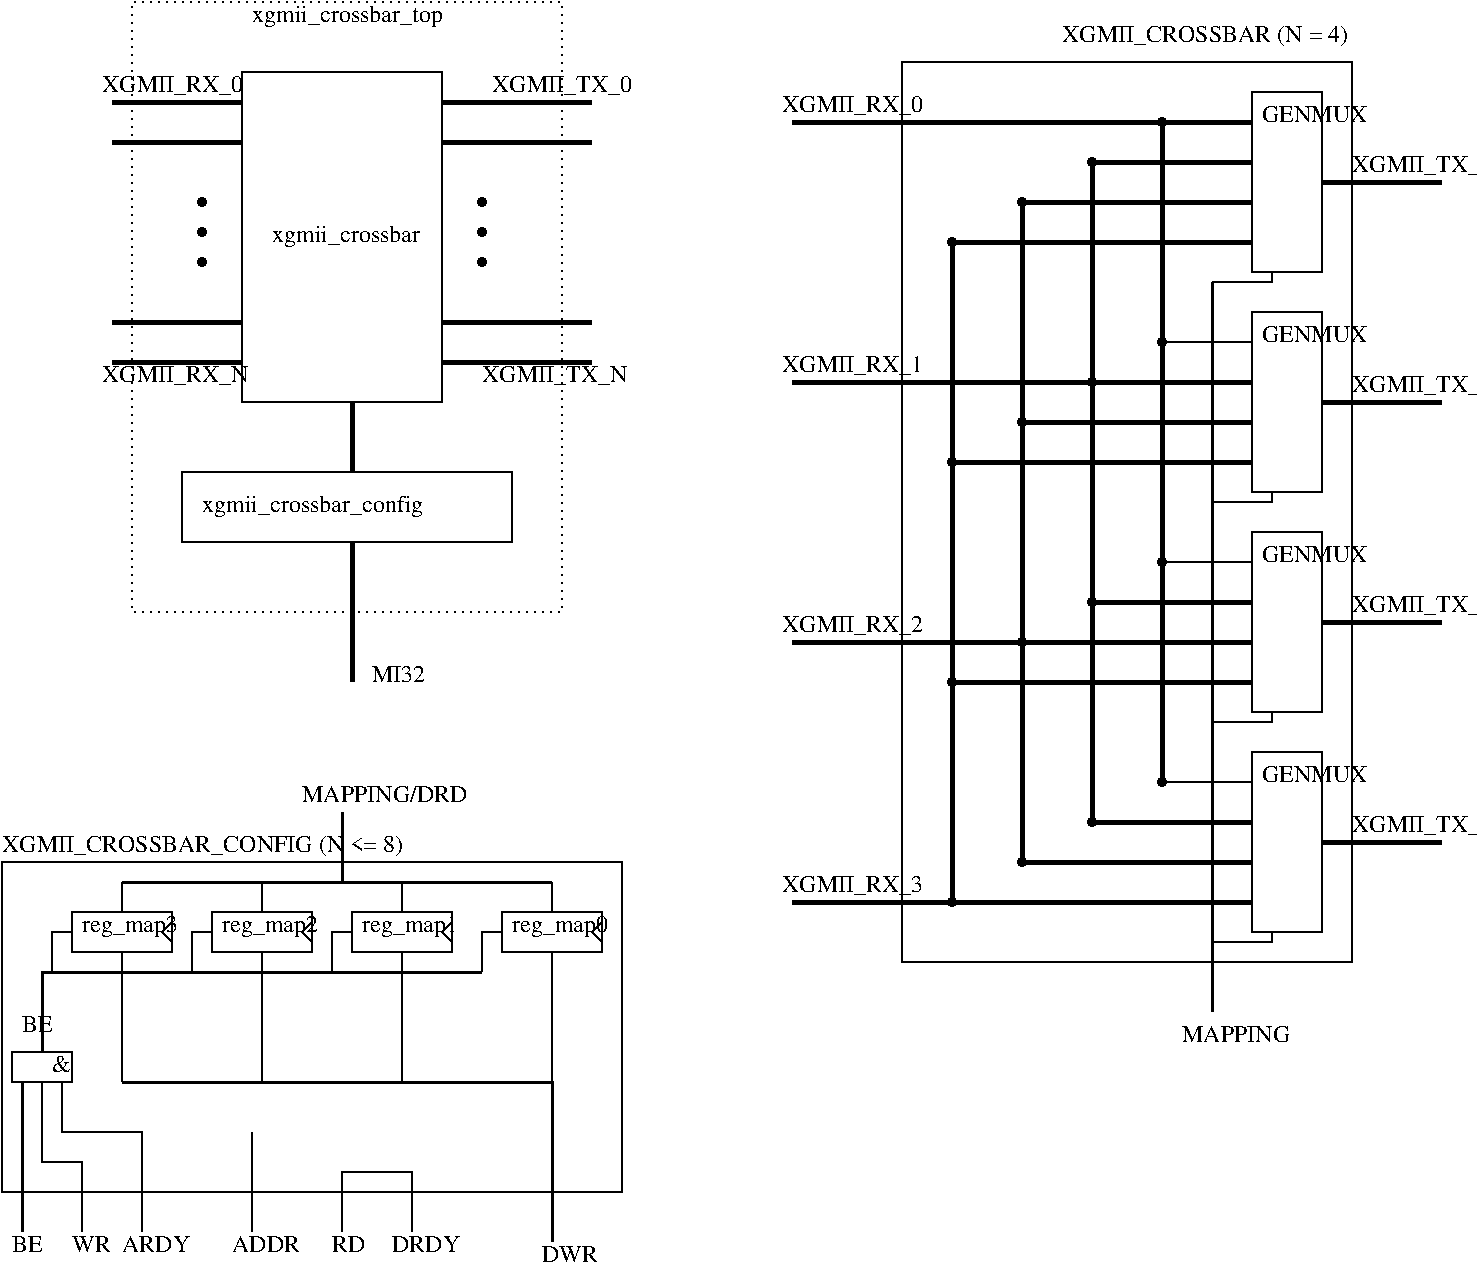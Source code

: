 #FIG 3.2
Landscape
Center
Inches
Letter  
100.00
Single
-2
1200 2
0 32 #e2e2ee
0 33 #94949a
0 34 #dbdbdb
0 35 #a1a1b7
0 36 #9c0000
0 37 #ededed
0 38 #e0e0e0
0 39 #86acff
0 40 #7070ff
0 41 #c2c2c2
0 42 #6e6e6e
0 43 #444444
0 44 #8e8f8e
0 45 #717171
0 46 #aeaeae
0 47 #333333
0 48 #949395
0 49 #747075
0 50 #555555
0 51 #b3b3b3
0 52 #c3c3c3
0 53 #6d6d6d
0 54 #454545
0 55 #8e8e8e
0 56 #cccccc
0 57 #c9c9c9
0 58 #dfd8df
0 59 #f7f3f7
0 60 #636363
0 61 #cdcdcd
0 62 #6c6c6c
6 7875 7200 8025 7350
1 3 0 1 0 0 51 0 20 0.000 1 0.0000 7950 7275 30 30 7950 7275 7980 7275
-6
6 7875 2250 8025 2400
1 3 0 1 0 0 51 0 20 0.000 1 0.0000 7950 2325 30 30 7950 2325 7980 2325
-6
6 7875 3900 8025 4050
1 3 0 1 0 0 51 0 20 0.000 1 0.0000 7950 3975 30 30 7950 3975 7980 3975
-6
6 7875 5550 8025 5700
1 3 0 1 0 0 51 0 20 0.000 1 0.0000 7950 5625 30 30 7950 5625 7980 5625
-6
6 8400 1950 8550 2100
1 3 0 1 0 0 51 0 20 0.000 1 0.0000 8475 2025 30 30 8475 2025 8505 2025
-6
6 8400 3600 8550 3750
1 3 0 1 0 0 51 0 20 0.000 1 0.0000 8475 3675 30 30 8475 3675 8505 3675
-6
6 8400 5250 8550 5400
1 3 0 1 0 0 51 0 20 0.000 1 0.0000 8475 5325 30 30 8475 5325 8505 5325
-6
6 8400 6900 8550 7050
1 3 0 1 0 0 51 0 20 0.000 1 0.0000 8475 6975 30 30 8475 6975 8505 6975
-6
6 8925 1650 9075 1800
1 3 0 1 0 0 51 0 20 0.000 1 0.0000 9000 1725 30 30 9000 1725 9030 1725
-6
6 8925 3300 9075 3450
1 3 0 1 0 0 51 0 20 0.000 1 0.0000 9000 3375 30 30 9000 3375 9030 3375
-6
6 8925 4950 9075 5100
1 3 0 1 0 0 51 0 20 0.000 1 0.0000 9000 5025 30 30 9000 5025 9030 5025
-6
6 8925 6600 9075 6750
1 3 0 1 0 0 51 0 20 0.000 1 0.0000 9000 6675 30 30 9000 6675 9030 6675
-6
6 9450 1350 9600 1500
1 3 0 1 0 0 51 0 20 0.000 1 0.0000 9525 1425 30 30 9525 1425 9555 1425
-6
6 9450 3000 9600 3150
1 3 0 1 0 0 51 0 20 0.000 1 0.0000 9525 3075 30 30 9525 3075 9555 3075
-6
6 9450 4650 9600 4800
1 3 0 1 0 0 51 0 20 0.000 1 0.0000 9525 4725 30 30 9525 4725 9555 4725
-6
6 9450 6300 9600 6450
1 3 0 1 0 0 51 0 20 0.000 1 0.0000 9525 6375 30 30 9525 6375 9555 6375
-6
6 2250 1950 2400 2550
6 2250 2175 2400 2325
1 3 0 1 0 0 51 0 20 0.000 1 0.0000 2325 2250 30 30 2325 2250 2355 2250
-6
6 2250 1950 2400 2100
1 3 0 1 0 0 51 0 20 0.000 1 0.0000 2325 2025 30 30 2325 2025 2355 2025
-6
6 2250 2400 2400 2550
1 3 0 1 0 0 51 0 20 0.000 1 0.0000 2325 2475 30 30 2325 2475 2355 2475
-6
-6
6 4350 1950 4500 2550
6 4350 2175 4500 2325
1 3 0 1 0 0 51 0 20 0.000 1 0.0000 4425 2250 30 30 4425 2250 4455 2250
-6
6 4350 1950 4500 2100
1 3 0 1 0 0 51 0 20 0.000 1 0.0000 4425 2025 30 30 4425 2025 4455 2025
-6
6 4350 2400 4500 2550
1 3 0 1 0 0 51 0 20 0.000 1 0.0000 4425 2475 30 30 4425 2475 4455 2475
-6
-6
6 4575 7350 5325 7650
2 2 0 1 0 7 50 -1 -1 3.000 0 0 -1 0 0 5
	 4575 7350 5325 7350 5325 7650 4575 7650 4575 7350
2 1 0 1 0 7 50 -1 -1 3.000 0 0 -1 0 0 3
	 5325 7425 5250 7500 5325 7575
-6
6 3450 7350 4200 7650
2 2 0 1 0 7 50 -1 -1 3.000 0 0 -1 0 0 5
	 3450 7350 4200 7350 4200 7650 3450 7650 3450 7350
2 1 0 1 0 7 50 -1 -1 3.000 0 0 -1 0 0 3
	 4200 7425 4125 7500 4200 7575
-6
6 2400 7350 3150 7650
2 2 0 1 0 7 50 -1 -1 3.000 0 0 -1 0 0 5
	 2400 7350 3150 7350 3150 7650 2400 7650 2400 7350
2 1 0 1 0 7 50 -1 -1 3.000 0 0 -1 0 0 3
	 3150 7425 3075 7500 3150 7575
-6
6 1350 7350 2100 7650
2 2 0 1 0 7 50 -1 -1 3.000 0 0 -1 0 0 5
	 1350 7350 2100 7350 2100 7650 1350 7650 1350 7350
2 1 0 1 0 7 50 -1 -1 3.000 0 0 -1 0 0 3
	 2100 7425 2025 7500 2100 7575
-6
2 2 0 1 0 7 50 -1 -1 0.000 0 0 -1 0 0 5
	 2175 4050 4650 4050 4650 4575 2175 4575 2175 4050
2 1 0 3 0 7 50 -1 -1 0.000 0 0 7 0 0 2
	 3450 4575 3450 5625
2 1 0 3 0 7 50 -1 -1 0.000 0 0 7 0 0 2
	 3450 4050 3450 3525
2 1 0 3 0 7 50 -1 -1 0.000 0 0 7 0 0 2
	 4125 1275 5250 1275
2 1 0 3 0 7 50 -1 -1 0.000 0 0 7 0 0 2
	 4125 2925 5250 2925
2 1 0 3 0 7 50 -1 -1 0.000 0 0 7 0 0 2
	 4125 3225 5250 3225
2 1 0 3 0 7 50 -1 -1 0.000 0 0 7 0 0 2
	 1650 1275 2625 1275
2 1 0 3 0 7 50 -1 -1 0.000 0 0 7 0 0 2
	 1650 1575 2625 1575
2 1 0 3 0 7 50 -1 -1 0.000 0 0 7 0 0 2
	 1650 2925 2625 2925
2 1 0 3 0 7 50 -1 -1 0.000 0 0 7 0 0 2
	 1650 3225 2625 3225
2 2 0 1 0 7 50 -1 -1 0.000 0 0 7 0 0 5
	 7575 975 10950 975 10950 7725 7575 7725 7575 975
2 1 0 1 0 7 50 -1 -1 0.000 0 0 -1 0 0 2
	 10200 6375 9525 6375
2 1 0 1 0 7 50 -1 -1 0.000 0 0 -1 0 0 2
	 10200 4725 9525 4725
2 1 0 1 0 7 50 -1 -1 0.000 0 0 -1 0 0 2
	 10200 3075 9525 3075
2 1 0 1 0 7 50 -1 -1 0.000 0 0 -1 0 0 3
	 10350 4200 10350 4275 9900 4275
2 1 0 1 0 7 50 -1 -1 0.000 0 0 -1 0 0 3
	 10350 5850 10350 5925 9900 5925
2 1 0 1 0 7 50 -1 -1 0.000 0 0 -1 0 0 3
	 10350 7500 10350 7575 9900 7575
2 1 0 3 0 7 50 -1 -1 0.000 0 0 7 0 0 2
	 10200 1425 6750 1425
2 1 0 3 0 7 50 -1 -1 0.000 0 0 7 0 0 2
	 10200 3375 6750 3375
2 1 0 3 0 7 50 -1 -1 0.000 0 0 7 0 0 2
	 10200 5325 6750 5325
2 1 0 3 0 7 50 -1 -1 0.000 0 0 7 0 0 2
	 10200 7275 6750 7275
2 1 0 3 0 7 50 -1 -1 0.000 0 0 7 0 0 2
	 7950 2325 7950 7275
2 1 0 3 0 7 50 -1 -1 0.000 0 0 7 0 0 2
	 8475 2025 8475 6975
2 1 0 3 0 7 50 -1 -1 0.000 0 0 7 0 0 2
	 10200 2325 7950 2325
2 1 0 3 0 7 50 -1 -1 0.000 0 0 7 0 0 2
	 9000 1725 9000 6675
2 1 0 3 0 7 50 -1 -1 0.000 0 0 7 0 0 2
	 10200 2025 8475 2025
2 1 0 3 0 7 50 -1 -1 0.000 0 0 7 0 0 2
	 10200 1725 9000 1725
2 1 0 3 0 7 50 -1 -1 0.000 0 0 7 0 0 2
	 9525 6375 9525 1425
2 1 0 3 0 7 50 -1 -1 0.000 0 0 7 0 0 2
	 10200 3675 8475 3675
2 1 0 3 0 7 50 -1 -1 0.000 0 0 7 0 0 2
	 10200 3975 7950 3975
2 1 0 3 0 7 50 -1 -1 0.000 0 0 7 0 0 2
	 10200 5625 7950 5625
2 1 0 3 0 7 50 -1 -1 0.000 0 0 7 0 0 2
	 10200 5025 9000 5025
2 1 0 3 0 7 50 -1 -1 0.000 0 0 7 0 0 2
	 10200 6975 8475 6975
2 1 0 3 0 7 50 -1 -1 0.000 0 0 7 0 0 2
	 10200 6675 9000 6675
2 1 0 3 0 7 50 -1 -1 0.000 0 0 7 0 0 2
	 10725 6825 11625 6825
2 1 0 3 0 7 50 -1 -1 0.000 0 0 7 0 0 2
	 10725 5175 11625 5175
2 1 0 3 0 7 50 -1 -1 0.000 0 0 7 0 0 2
	 10725 3525 11625 3525
2 1 0 3 0 7 50 -1 -1 0.000 0 0 7 0 0 2
	 10725 1875 11625 1875
2 1 0 2 0 7 50 -1 -1 0.000 0 0 7 0 0 2
	 9900 2625 9900 8100
2 1 0 1 0 7 50 -1 -1 0.000 0 0 -1 0 0 3
	 10350 2550 10350 2625 9900 2625
2 1 0 3 0 7 50 -1 -1 0.000 0 0 7 0 0 2
	 4125 1575 5250 1575
2 2 0 1 0 7 50 -1 -1 0.000 0 0 -1 0 0 5
	 2625 1050 4125 1050 4125 3525 2625 3525 2625 1050
2 2 2 1 0 7 50 -1 -1 3.000 0 0 7 0 0 5
	 1800 525 5025 525 5025 5100 1800 5100 1800 525
2 2 0 1 0 7 50 -1 -1 0.000 0 0 -1 0 0 5
	 10200 1200 10725 1200 10725 2550 10200 2550 10200 1200
2 2 0 1 0 7 50 -1 -1 0.000 0 0 -1 0 0 5
	 10200 2850 10725 2850 10725 4200 10200 4200 10200 2850
2 2 0 1 0 7 50 -1 -1 0.000 0 0 -1 0 0 5
	 10200 4500 10725 4500 10725 5850 10200 5850 10200 4500
2 2 0 1 0 7 50 -1 -1 0.000 0 0 -1 0 0 5
	 10200 6150 10725 6150 10725 7500 10200 7500 10200 6150
2 1 0 1 0 7 50 -1 -1 3.000 0 0 -1 0 0 4
	 3375 9750 3375 9300 3900 9300 3900 9750
2 1 0 2 0 7 50 -1 -1 4.500 0 0 -1 0 0 3
	 4950 9825 4950 8625 1725 8625
2 1 0 1 0 7 50 -1 -1 3.000 0 0 -1 0 0 2
	 4950 8625 4950 7650
2 1 0 1 0 7 50 -1 -1 3.000 0 0 -1 0 0 2
	 3825 8625 3825 7650
2 1 0 1 0 7 50 -1 -1 3.000 0 0 -1 0 0 2
	 2775 8625 2775 7650
2 1 0 1 0 7 50 -1 -1 3.000 0 0 -1 0 0 2
	 1725 8625 1725 7650
2 1 0 2 0 7 50 -1 -1 4.500 0 0 7 0 0 2
	 1725 7125 4950 7125
2 1 0 1 0 7 50 -1 -1 3.000 0 0 -1 0 0 2
	 4950 7125 4950 7350
2 1 0 1 0 7 50 -1 -1 3.000 0 0 -1 0 0 2
	 3825 7125 3825 7350
2 1 0 1 0 7 50 -1 -1 3.000 0 0 -1 0 0 2
	 2775 7125 2775 7350
2 1 0 1 0 7 50 -1 -1 3.000 0 0 -1 0 0 2
	 1725 7125 1725 7350
2 1 0 2 0 7 50 -1 -1 4.500 0 0 -1 0 0 2
	 3375 7125 3375 6600
2 1 0 1 0 7 50 -1 -1 3.000 0 0 -1 0 0 3
	 1350 7500 1200 7500 1200 7800
2 1 0 1 0 7 50 -1 -1 3.000 0 0 -1 0 0 3
	 2400 7500 2250 7500 2250 7800
2 1 0 1 0 7 50 -1 -1 3.000 0 0 -1 0 0 3
	 3450 7500 3300 7500 3300 7800
2 1 0 1 0 7 50 -1 -1 3.000 0 0 -1 0 0 3
	 4575 7500 4425 7500 4425 7800
2 1 0 2 0 7 50 -1 -1 4.500 0 0 -1 0 0 3
	 4425 7800 1125 7800 1125 8400
2 2 0 1 0 7 50 -1 -1 3.000 0 0 7 0 0 5
	 900 8400 1350 8400 1350 8625 900 8625 900 8400
2 1 0 2 0 7 50 -1 -1 4.500 0 0 -1 0 0 2
	 975 8625 975 9750
2 1 0 1 0 7 50 -1 -1 3.000 0 0 -1 0 0 4
	 1125 8625 1125 9225 1425 9225 1425 9750
2 2 0 1 0 7 50 -1 -1 3.000 0 0 7 0 0 5
	 825 6975 5475 6975 5475 9450 825 9450 825 6975
2 1 0 1 0 7 50 -1 -1 3.000 0 0 -1 0 0 4
	 1275 8625 1275 9000 1875 9000 1875 9750
2 1 0 1 0 7 50 -1 -1 3.000 0 0 -1 0 0 2
	 2700 9750 2700 9000
4 0 0 50 -1 0 12 0.0000 4 165 1890 2325 4350 xgmii_crossbar_config\001
4 0 0 50 -1 0 12 0.0000 4 165 1980 8775 825 XGMII_CROSSBAR (N = 4)\001
4 0 0 50 -1 0 12 0.0000 4 150 900 4500 1200 XGMII_TX_0\001
4 0 0 50 -1 0 12 0.0000 4 150 900 1575 1200 XGMII_RX_0\001
4 0 0 50 -1 0 12 0.0000 4 150 900 1575 3375 XGMII_RX_N\001
4 0 0 50 -1 0 12 0.0000 4 150 900 4425 3375 XGMII_TX_N\001
4 0 0 50 -1 0 12 0.0000 4 165 1260 2850 2325 xgmii_crossbar\001
4 0 0 50 -1 0 12 0.0000 4 165 1620 2700 675 xgmii_crossbar_top\001
4 0 0 50 -1 0 12 0.0000 4 150 900 6675 1350 XGMII_RX_0\001
4 0 0 50 -1 0 12 0.0000 4 150 900 6675 7200 XGMII_RX_3\001
4 0 0 50 -1 0 12 0.0000 4 150 900 6675 5250 XGMII_RX_2\001
4 0 0 50 -1 0 12 0.0000 4 150 900 6675 3300 XGMII_RX_1\001
4 0 0 50 -1 0 12 0.0000 4 150 900 10950 1800 XGMII_TX_0\001
4 0 0 50 -1 0 12 0.0000 4 150 900 10950 6750 XGMII_TX_3\001
4 0 0 50 -1 0 12 0.0000 4 150 900 10950 5100 XGMII_TX_2\001
4 0 0 50 -1 0 12 0.0000 4 150 900 10950 3450 XGMII_TX_1\001
4 0 0 50 -1 0 12 0.0000 4 135 540 10275 1425 GENMUX\001
4 0 0 50 -1 0 12 0.0000 4 135 540 10275 3075 GENMUX\001
4 0 0 50 -1 0 12 0.0000 4 135 540 10275 4725 GENMUX\001
4 0 0 50 -1 0 12 0.0000 4 135 540 10275 6375 GENMUX\001
4 0 0 50 -1 0 12 0.0000 4 135 630 9675 8325 MAPPING\001
4 0 0 50 -1 0 12 0.0000 4 135 180 3300 9900 RD\001
4 0 0 50 -1 0 12 0.0000 4 135 360 3750 9900 DRDY\001
4 0 0 50 -1 0 12 0.0000 4 135 270 4875 9975 DWR\001
4 0 0 50 -1 0 12 0.0000 4 135 990 3075 6525 MAPPING/DRD\001
4 0 0 50 -1 0 12 0.0000 4 135 180 900 9900 BE\001
4 0 0 50 -1 0 12 0.0000 4 120 90 1200 8550 &\001
4 0 0 50 -1 0 12 0.0000 4 165 720 4650 7500 reg_map0\001
4 0 0 50 -1 0 12 0.0000 4 165 720 1425 7500 reg_map3\001
4 0 0 50 -1 0 12 0.0000 4 165 720 2475 7500 reg_map2\001
4 0 0 50 -1 0 12 0.0000 4 165 720 3525 7500 reg_map1\001
4 0 0 50 -1 0 12 0.0000 4 135 180 1350 9900 WR\001
4 0 0 50 -1 0 12 0.0000 4 135 360 1725 9900 ARDY\001
4 0 0 50 -1 0 12 0.0000 4 135 360 2550 9900 ADDR\001
4 0 0 50 -1 0 12 0.0000 4 135 180 975 8250 BE\001
4 0 0 50 -1 0 12 0.0000 4 135 360 3600 5625 MI32\001
4 0 0 50 -1 0 12 0.0000 4 165 2700 825 6900 XGMII_CROSSBAR_CONFIG (N <= 8)\001
